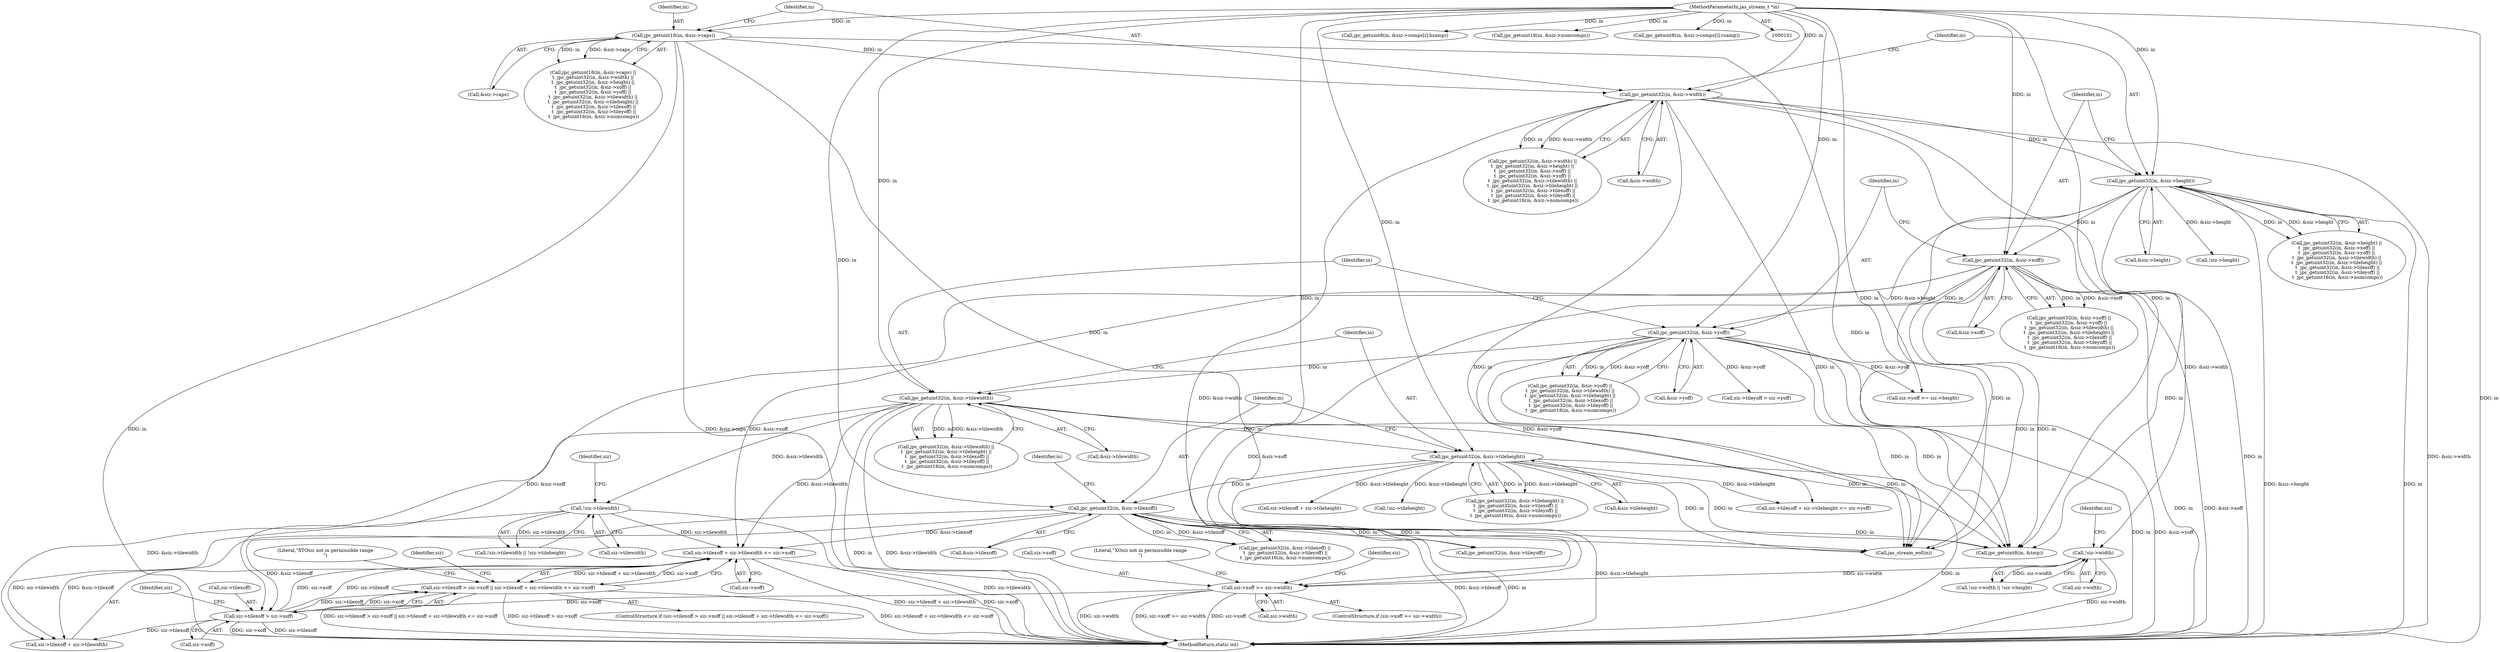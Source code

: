 digraph "0_jasper_f7038068550fba0e41e1d0c355787f1dcd5bf330@pointer" {
"1000273" [label="(Call,siz->tilexoff + siz->tilewidth <= siz->xoff)"];
"1000176" [label="(Call,jpc_getuint32(in, &siz->tilexoff))"];
"1000169" [label="(Call,jpc_getuint32(in, &siz->tileheight))"];
"1000162" [label="(Call,jpc_getuint32(in, &siz->tilewidth))"];
"1000155" [label="(Call,jpc_getuint32(in, &siz->yoff))"];
"1000148" [label="(Call,jpc_getuint32(in, &siz->xoff))"];
"1000141" [label="(Call,jpc_getuint32(in, &siz->height))"];
"1000134" [label="(Call,jpc_getuint32(in, &siz->width))"];
"1000127" [label="(Call,jpc_getuint16(in, &siz->caps))"];
"1000104" [label="(MethodParameterIn,jas_stream_t *in)"];
"1000266" [label="(Call,siz->tilexoff > siz->xoff)"];
"1000241" [label="(Call,siz->xoff >= siz->width)"];
"1000199" [label="(Call,!siz->width)"];
"1000213" [label="(Call,!siz->tilewidth)"];
"1000265" [label="(Call,siz->tilexoff > siz->xoff || siz->tilexoff + siz->tilewidth <= siz->xoff)"];
"1000157" [label="(Call,&siz->yoff)"];
"1000281" [label="(Call,siz->xoff)"];
"1000292" [label="(Identifier,siz)"];
"1000273" [label="(Call,siz->tilexoff + siz->tilewidth <= siz->xoff)"];
"1000170" [label="(Identifier,in)"];
"1000127" [label="(Call,jpc_getuint16(in, &siz->caps))"];
"1000241" [label="(Call,siz->xoff >= siz->width)"];
"1000240" [label="(ControlStructure,if (siz->xoff >= siz->width))"];
"1000136" [label="(Call,&siz->width)"];
"1000155" [label="(Call,jpc_getuint32(in, &siz->yoff))"];
"1000255" [label="(Identifier,siz)"];
"1000148" [label="(Call,jpc_getuint32(in, &siz->xoff))"];
"1000183" [label="(Call,jpc_getuint32(in, &siz->tileyoff))"];
"1000266" [label="(Call,siz->tilexoff > siz->xoff)"];
"1000126" [label="(Call,jpc_getuint16(in, &siz->caps) ||\n\t  jpc_getuint32(in, &siz->width) ||\n\t  jpc_getuint32(in, &siz->height) ||\n\t  jpc_getuint32(in, &siz->xoff) ||\n\t  jpc_getuint32(in, &siz->yoff) ||\n\t  jpc_getuint32(in, &siz->tilewidth) ||\n\t  jpc_getuint32(in, &siz->tileheight) ||\n \t  jpc_getuint32(in, &siz->tilexoff) ||\n \t  jpc_getuint32(in, &siz->tileyoff) ||\n \t  jpc_getuint16(in, &siz->numcomps))"];
"1000129" [label="(Call,&siz->caps)"];
"1000178" [label="(Call,&siz->tilexoff)"];
"1000205" [label="(Identifier,siz)"];
"1000212" [label="(Call,!siz->tilewidth || !siz->tileheight)"];
"1000286" [label="(Literal,\"XTOsiz not in permissible range\n\")"];
"1000200" [label="(Call,siz->width)"];
"1000219" [label="(Identifier,siz)"];
"1000199" [label="(Call,!siz->width)"];
"1000184" [label="(Identifier,in)"];
"1000345" [label="(Call,jpc_getuint8(in, &siz->comps[i].hsamp))"];
"1000142" [label="(Identifier,in)"];
"1000340" [label="(Call,jpc_getuint8(in, &tmp))"];
"1000214" [label="(Call,siz->tilewidth)"];
"1000456" [label="(Call,jas_stream_eof(in))"];
"1000169" [label="(Call,jpc_getuint32(in, &siz->tileheight))"];
"1000298" [label="(Call,siz->tileyoff + siz->tileheight)"];
"1000133" [label="(Call,jpc_getuint32(in, &siz->width) ||\n\t  jpc_getuint32(in, &siz->height) ||\n\t  jpc_getuint32(in, &siz->xoff) ||\n\t  jpc_getuint32(in, &siz->yoff) ||\n\t  jpc_getuint32(in, &siz->tilewidth) ||\n\t  jpc_getuint32(in, &siz->tileheight) ||\n \t  jpc_getuint32(in, &siz->tilexoff) ||\n \t  jpc_getuint32(in, &siz->tileyoff) ||\n \t  jpc_getuint16(in, &siz->numcomps))"];
"1000274" [label="(Call,siz->tilexoff + siz->tilewidth)"];
"1000134" [label="(Call,jpc_getuint32(in, &siz->width))"];
"1000162" [label="(Call,jpc_getuint32(in, &siz->tilewidth))"];
"1000270" [label="(Call,siz->xoff)"];
"1000176" [label="(Call,jpc_getuint32(in, &siz->tilexoff))"];
"1000140" [label="(Call,jpc_getuint32(in, &siz->height) ||\n\t  jpc_getuint32(in, &siz->xoff) ||\n\t  jpc_getuint32(in, &siz->yoff) ||\n\t  jpc_getuint32(in, &siz->tilewidth) ||\n\t  jpc_getuint32(in, &siz->tileheight) ||\n \t  jpc_getuint32(in, &siz->tilexoff) ||\n \t  jpc_getuint32(in, &siz->tileyoff) ||\n \t  jpc_getuint16(in, &siz->numcomps))"];
"1000128" [label="(Identifier,in)"];
"1000217" [label="(Call,!siz->tileheight)"];
"1000135" [label="(Identifier,in)"];
"1000189" [label="(Call,jpc_getuint16(in, &siz->numcomps))"];
"1000276" [label="(Identifier,siz)"];
"1000203" [label="(Call,!siz->height)"];
"1000290" [label="(Call,siz->tileyoff > siz->yoff)"];
"1000264" [label="(ControlStructure,if (siz->tilexoff > siz->xoff || siz->tilexoff + siz->tilewidth <= siz->xoff))"];
"1000104" [label="(MethodParameterIn,jas_stream_t *in)"];
"1000141" [label="(Call,jpc_getuint32(in, &siz->height))"];
"1000171" [label="(Call,&siz->tileheight)"];
"1000164" [label="(Call,&siz->tilewidth)"];
"1000267" [label="(Call,siz->tilexoff)"];
"1000161" [label="(Call,jpc_getuint32(in, &siz->tilewidth) ||\n\t  jpc_getuint32(in, &siz->tileheight) ||\n \t  jpc_getuint32(in, &siz->tilexoff) ||\n \t  jpc_getuint32(in, &siz->tileyoff) ||\n \t  jpc_getuint16(in, &siz->numcomps))"];
"1000163" [label="(Identifier,in)"];
"1000143" [label="(Call,&siz->height)"];
"1000242" [label="(Call,siz->xoff)"];
"1000250" [label="(Literal,\"XOsiz not in permissible range\n\")"];
"1000150" [label="(Call,&siz->xoff)"];
"1000253" [label="(Call,siz->yoff >= siz->height)"];
"1000156" [label="(Identifier,in)"];
"1000198" [label="(Call,!siz->width || !siz->height)"];
"1000297" [label="(Call,siz->tileyoff + siz->tileheight <= siz->yoff)"];
"1000265" [label="(Call,siz->tilexoff > siz->xoff || siz->tilexoff + siz->tilewidth <= siz->xoff)"];
"1000475" [label="(MethodReturn,static int)"];
"1000177" [label="(Identifier,in)"];
"1000147" [label="(Call,jpc_getuint32(in, &siz->xoff) ||\n\t  jpc_getuint32(in, &siz->yoff) ||\n\t  jpc_getuint32(in, &siz->tilewidth) ||\n\t  jpc_getuint32(in, &siz->tileheight) ||\n \t  jpc_getuint32(in, &siz->tilexoff) ||\n \t  jpc_getuint32(in, &siz->tileyoff) ||\n \t  jpc_getuint16(in, &siz->numcomps))"];
"1000245" [label="(Call,siz->width)"];
"1000175" [label="(Call,jpc_getuint32(in, &siz->tilexoff) ||\n \t  jpc_getuint32(in, &siz->tileyoff) ||\n \t  jpc_getuint16(in, &siz->numcomps))"];
"1000149" [label="(Identifier,in)"];
"1000355" [label="(Call,jpc_getuint8(in, &siz->comps[i].vsamp))"];
"1000213" [label="(Call,!siz->tilewidth)"];
"1000154" [label="(Call,jpc_getuint32(in, &siz->yoff) ||\n\t  jpc_getuint32(in, &siz->tilewidth) ||\n\t  jpc_getuint32(in, &siz->tileheight) ||\n \t  jpc_getuint32(in, &siz->tilexoff) ||\n \t  jpc_getuint32(in, &siz->tileyoff) ||\n \t  jpc_getuint16(in, &siz->numcomps))"];
"1000168" [label="(Call,jpc_getuint32(in, &siz->tileheight) ||\n \t  jpc_getuint32(in, &siz->tilexoff) ||\n \t  jpc_getuint32(in, &siz->tileyoff) ||\n \t  jpc_getuint16(in, &siz->numcomps))"];
"1000273" -> "1000265"  [label="AST: "];
"1000273" -> "1000281"  [label="CFG: "];
"1000274" -> "1000273"  [label="AST: "];
"1000281" -> "1000273"  [label="AST: "];
"1000265" -> "1000273"  [label="CFG: "];
"1000273" -> "1000475"  [label="DDG: siz->tilexoff + siz->tilewidth"];
"1000273" -> "1000475"  [label="DDG: siz->xoff"];
"1000273" -> "1000265"  [label="DDG: siz->tilexoff + siz->tilewidth"];
"1000273" -> "1000265"  [label="DDG: siz->xoff"];
"1000176" -> "1000273"  [label="DDG: &siz->tilexoff"];
"1000266" -> "1000273"  [label="DDG: siz->tilexoff"];
"1000266" -> "1000273"  [label="DDG: siz->xoff"];
"1000162" -> "1000273"  [label="DDG: &siz->tilewidth"];
"1000213" -> "1000273"  [label="DDG: siz->tilewidth"];
"1000148" -> "1000273"  [label="DDG: &siz->xoff"];
"1000176" -> "1000175"  [label="AST: "];
"1000176" -> "1000178"  [label="CFG: "];
"1000177" -> "1000176"  [label="AST: "];
"1000178" -> "1000176"  [label="AST: "];
"1000184" -> "1000176"  [label="CFG: "];
"1000175" -> "1000176"  [label="CFG: "];
"1000176" -> "1000475"  [label="DDG: &siz->tilexoff"];
"1000176" -> "1000475"  [label="DDG: in"];
"1000176" -> "1000175"  [label="DDG: in"];
"1000176" -> "1000175"  [label="DDG: &siz->tilexoff"];
"1000169" -> "1000176"  [label="DDG: in"];
"1000104" -> "1000176"  [label="DDG: in"];
"1000176" -> "1000183"  [label="DDG: in"];
"1000176" -> "1000266"  [label="DDG: &siz->tilexoff"];
"1000176" -> "1000274"  [label="DDG: &siz->tilexoff"];
"1000176" -> "1000340"  [label="DDG: in"];
"1000176" -> "1000456"  [label="DDG: in"];
"1000169" -> "1000168"  [label="AST: "];
"1000169" -> "1000171"  [label="CFG: "];
"1000170" -> "1000169"  [label="AST: "];
"1000171" -> "1000169"  [label="AST: "];
"1000177" -> "1000169"  [label="CFG: "];
"1000168" -> "1000169"  [label="CFG: "];
"1000169" -> "1000475"  [label="DDG: &siz->tileheight"];
"1000169" -> "1000475"  [label="DDG: in"];
"1000169" -> "1000168"  [label="DDG: in"];
"1000169" -> "1000168"  [label="DDG: &siz->tileheight"];
"1000162" -> "1000169"  [label="DDG: in"];
"1000104" -> "1000169"  [label="DDG: in"];
"1000169" -> "1000217"  [label="DDG: &siz->tileheight"];
"1000169" -> "1000297"  [label="DDG: &siz->tileheight"];
"1000169" -> "1000298"  [label="DDG: &siz->tileheight"];
"1000169" -> "1000340"  [label="DDG: in"];
"1000169" -> "1000456"  [label="DDG: in"];
"1000162" -> "1000161"  [label="AST: "];
"1000162" -> "1000164"  [label="CFG: "];
"1000163" -> "1000162"  [label="AST: "];
"1000164" -> "1000162"  [label="AST: "];
"1000170" -> "1000162"  [label="CFG: "];
"1000161" -> "1000162"  [label="CFG: "];
"1000162" -> "1000475"  [label="DDG: &siz->tilewidth"];
"1000162" -> "1000475"  [label="DDG: in"];
"1000162" -> "1000161"  [label="DDG: in"];
"1000162" -> "1000161"  [label="DDG: &siz->tilewidth"];
"1000155" -> "1000162"  [label="DDG: in"];
"1000104" -> "1000162"  [label="DDG: in"];
"1000162" -> "1000213"  [label="DDG: &siz->tilewidth"];
"1000162" -> "1000274"  [label="DDG: &siz->tilewidth"];
"1000162" -> "1000340"  [label="DDG: in"];
"1000162" -> "1000456"  [label="DDG: in"];
"1000155" -> "1000154"  [label="AST: "];
"1000155" -> "1000157"  [label="CFG: "];
"1000156" -> "1000155"  [label="AST: "];
"1000157" -> "1000155"  [label="AST: "];
"1000163" -> "1000155"  [label="CFG: "];
"1000154" -> "1000155"  [label="CFG: "];
"1000155" -> "1000475"  [label="DDG: &siz->yoff"];
"1000155" -> "1000475"  [label="DDG: in"];
"1000155" -> "1000154"  [label="DDG: in"];
"1000155" -> "1000154"  [label="DDG: &siz->yoff"];
"1000148" -> "1000155"  [label="DDG: in"];
"1000104" -> "1000155"  [label="DDG: in"];
"1000155" -> "1000253"  [label="DDG: &siz->yoff"];
"1000155" -> "1000290"  [label="DDG: &siz->yoff"];
"1000155" -> "1000297"  [label="DDG: &siz->yoff"];
"1000155" -> "1000340"  [label="DDG: in"];
"1000155" -> "1000456"  [label="DDG: in"];
"1000148" -> "1000147"  [label="AST: "];
"1000148" -> "1000150"  [label="CFG: "];
"1000149" -> "1000148"  [label="AST: "];
"1000150" -> "1000148"  [label="AST: "];
"1000156" -> "1000148"  [label="CFG: "];
"1000147" -> "1000148"  [label="CFG: "];
"1000148" -> "1000475"  [label="DDG: in"];
"1000148" -> "1000475"  [label="DDG: &siz->xoff"];
"1000148" -> "1000147"  [label="DDG: in"];
"1000148" -> "1000147"  [label="DDG: &siz->xoff"];
"1000141" -> "1000148"  [label="DDG: in"];
"1000104" -> "1000148"  [label="DDG: in"];
"1000148" -> "1000241"  [label="DDG: &siz->xoff"];
"1000148" -> "1000266"  [label="DDG: &siz->xoff"];
"1000148" -> "1000340"  [label="DDG: in"];
"1000148" -> "1000456"  [label="DDG: in"];
"1000141" -> "1000140"  [label="AST: "];
"1000141" -> "1000143"  [label="CFG: "];
"1000142" -> "1000141"  [label="AST: "];
"1000143" -> "1000141"  [label="AST: "];
"1000149" -> "1000141"  [label="CFG: "];
"1000140" -> "1000141"  [label="CFG: "];
"1000141" -> "1000475"  [label="DDG: in"];
"1000141" -> "1000475"  [label="DDG: &siz->height"];
"1000141" -> "1000140"  [label="DDG: in"];
"1000141" -> "1000140"  [label="DDG: &siz->height"];
"1000134" -> "1000141"  [label="DDG: in"];
"1000104" -> "1000141"  [label="DDG: in"];
"1000141" -> "1000203"  [label="DDG: &siz->height"];
"1000141" -> "1000253"  [label="DDG: &siz->height"];
"1000141" -> "1000340"  [label="DDG: in"];
"1000141" -> "1000456"  [label="DDG: in"];
"1000134" -> "1000133"  [label="AST: "];
"1000134" -> "1000136"  [label="CFG: "];
"1000135" -> "1000134"  [label="AST: "];
"1000136" -> "1000134"  [label="AST: "];
"1000142" -> "1000134"  [label="CFG: "];
"1000133" -> "1000134"  [label="CFG: "];
"1000134" -> "1000475"  [label="DDG: in"];
"1000134" -> "1000475"  [label="DDG: &siz->width"];
"1000134" -> "1000133"  [label="DDG: in"];
"1000134" -> "1000133"  [label="DDG: &siz->width"];
"1000127" -> "1000134"  [label="DDG: in"];
"1000104" -> "1000134"  [label="DDG: in"];
"1000134" -> "1000199"  [label="DDG: &siz->width"];
"1000134" -> "1000241"  [label="DDG: &siz->width"];
"1000134" -> "1000340"  [label="DDG: in"];
"1000134" -> "1000456"  [label="DDG: in"];
"1000127" -> "1000126"  [label="AST: "];
"1000127" -> "1000129"  [label="CFG: "];
"1000128" -> "1000127"  [label="AST: "];
"1000129" -> "1000127"  [label="AST: "];
"1000135" -> "1000127"  [label="CFG: "];
"1000126" -> "1000127"  [label="CFG: "];
"1000127" -> "1000475"  [label="DDG: &siz->caps"];
"1000127" -> "1000475"  [label="DDG: in"];
"1000127" -> "1000126"  [label="DDG: in"];
"1000127" -> "1000126"  [label="DDG: &siz->caps"];
"1000104" -> "1000127"  [label="DDG: in"];
"1000127" -> "1000340"  [label="DDG: in"];
"1000127" -> "1000456"  [label="DDG: in"];
"1000104" -> "1000101"  [label="AST: "];
"1000104" -> "1000475"  [label="DDG: in"];
"1000104" -> "1000183"  [label="DDG: in"];
"1000104" -> "1000189"  [label="DDG: in"];
"1000104" -> "1000340"  [label="DDG: in"];
"1000104" -> "1000345"  [label="DDG: in"];
"1000104" -> "1000355"  [label="DDG: in"];
"1000104" -> "1000456"  [label="DDG: in"];
"1000266" -> "1000265"  [label="AST: "];
"1000266" -> "1000270"  [label="CFG: "];
"1000267" -> "1000266"  [label="AST: "];
"1000270" -> "1000266"  [label="AST: "];
"1000276" -> "1000266"  [label="CFG: "];
"1000265" -> "1000266"  [label="CFG: "];
"1000266" -> "1000475"  [label="DDG: siz->tilexoff"];
"1000266" -> "1000475"  [label="DDG: siz->xoff"];
"1000266" -> "1000265"  [label="DDG: siz->tilexoff"];
"1000266" -> "1000265"  [label="DDG: siz->xoff"];
"1000241" -> "1000266"  [label="DDG: siz->xoff"];
"1000266" -> "1000274"  [label="DDG: siz->tilexoff"];
"1000241" -> "1000240"  [label="AST: "];
"1000241" -> "1000245"  [label="CFG: "];
"1000242" -> "1000241"  [label="AST: "];
"1000245" -> "1000241"  [label="AST: "];
"1000250" -> "1000241"  [label="CFG: "];
"1000255" -> "1000241"  [label="CFG: "];
"1000241" -> "1000475"  [label="DDG: siz->xoff"];
"1000241" -> "1000475"  [label="DDG: siz->width"];
"1000241" -> "1000475"  [label="DDG: siz->xoff >= siz->width"];
"1000199" -> "1000241"  [label="DDG: siz->width"];
"1000199" -> "1000198"  [label="AST: "];
"1000199" -> "1000200"  [label="CFG: "];
"1000200" -> "1000199"  [label="AST: "];
"1000205" -> "1000199"  [label="CFG: "];
"1000198" -> "1000199"  [label="CFG: "];
"1000199" -> "1000475"  [label="DDG: siz->width"];
"1000199" -> "1000198"  [label="DDG: siz->width"];
"1000213" -> "1000212"  [label="AST: "];
"1000213" -> "1000214"  [label="CFG: "];
"1000214" -> "1000213"  [label="AST: "];
"1000219" -> "1000213"  [label="CFG: "];
"1000212" -> "1000213"  [label="CFG: "];
"1000213" -> "1000475"  [label="DDG: siz->tilewidth"];
"1000213" -> "1000212"  [label="DDG: siz->tilewidth"];
"1000213" -> "1000274"  [label="DDG: siz->tilewidth"];
"1000265" -> "1000264"  [label="AST: "];
"1000286" -> "1000265"  [label="CFG: "];
"1000292" -> "1000265"  [label="CFG: "];
"1000265" -> "1000475"  [label="DDG: siz->tilexoff > siz->xoff || siz->tilexoff + siz->tilewidth <= siz->xoff"];
"1000265" -> "1000475"  [label="DDG: siz->tilexoff > siz->xoff"];
"1000265" -> "1000475"  [label="DDG: siz->tilexoff + siz->tilewidth <= siz->xoff"];
}
